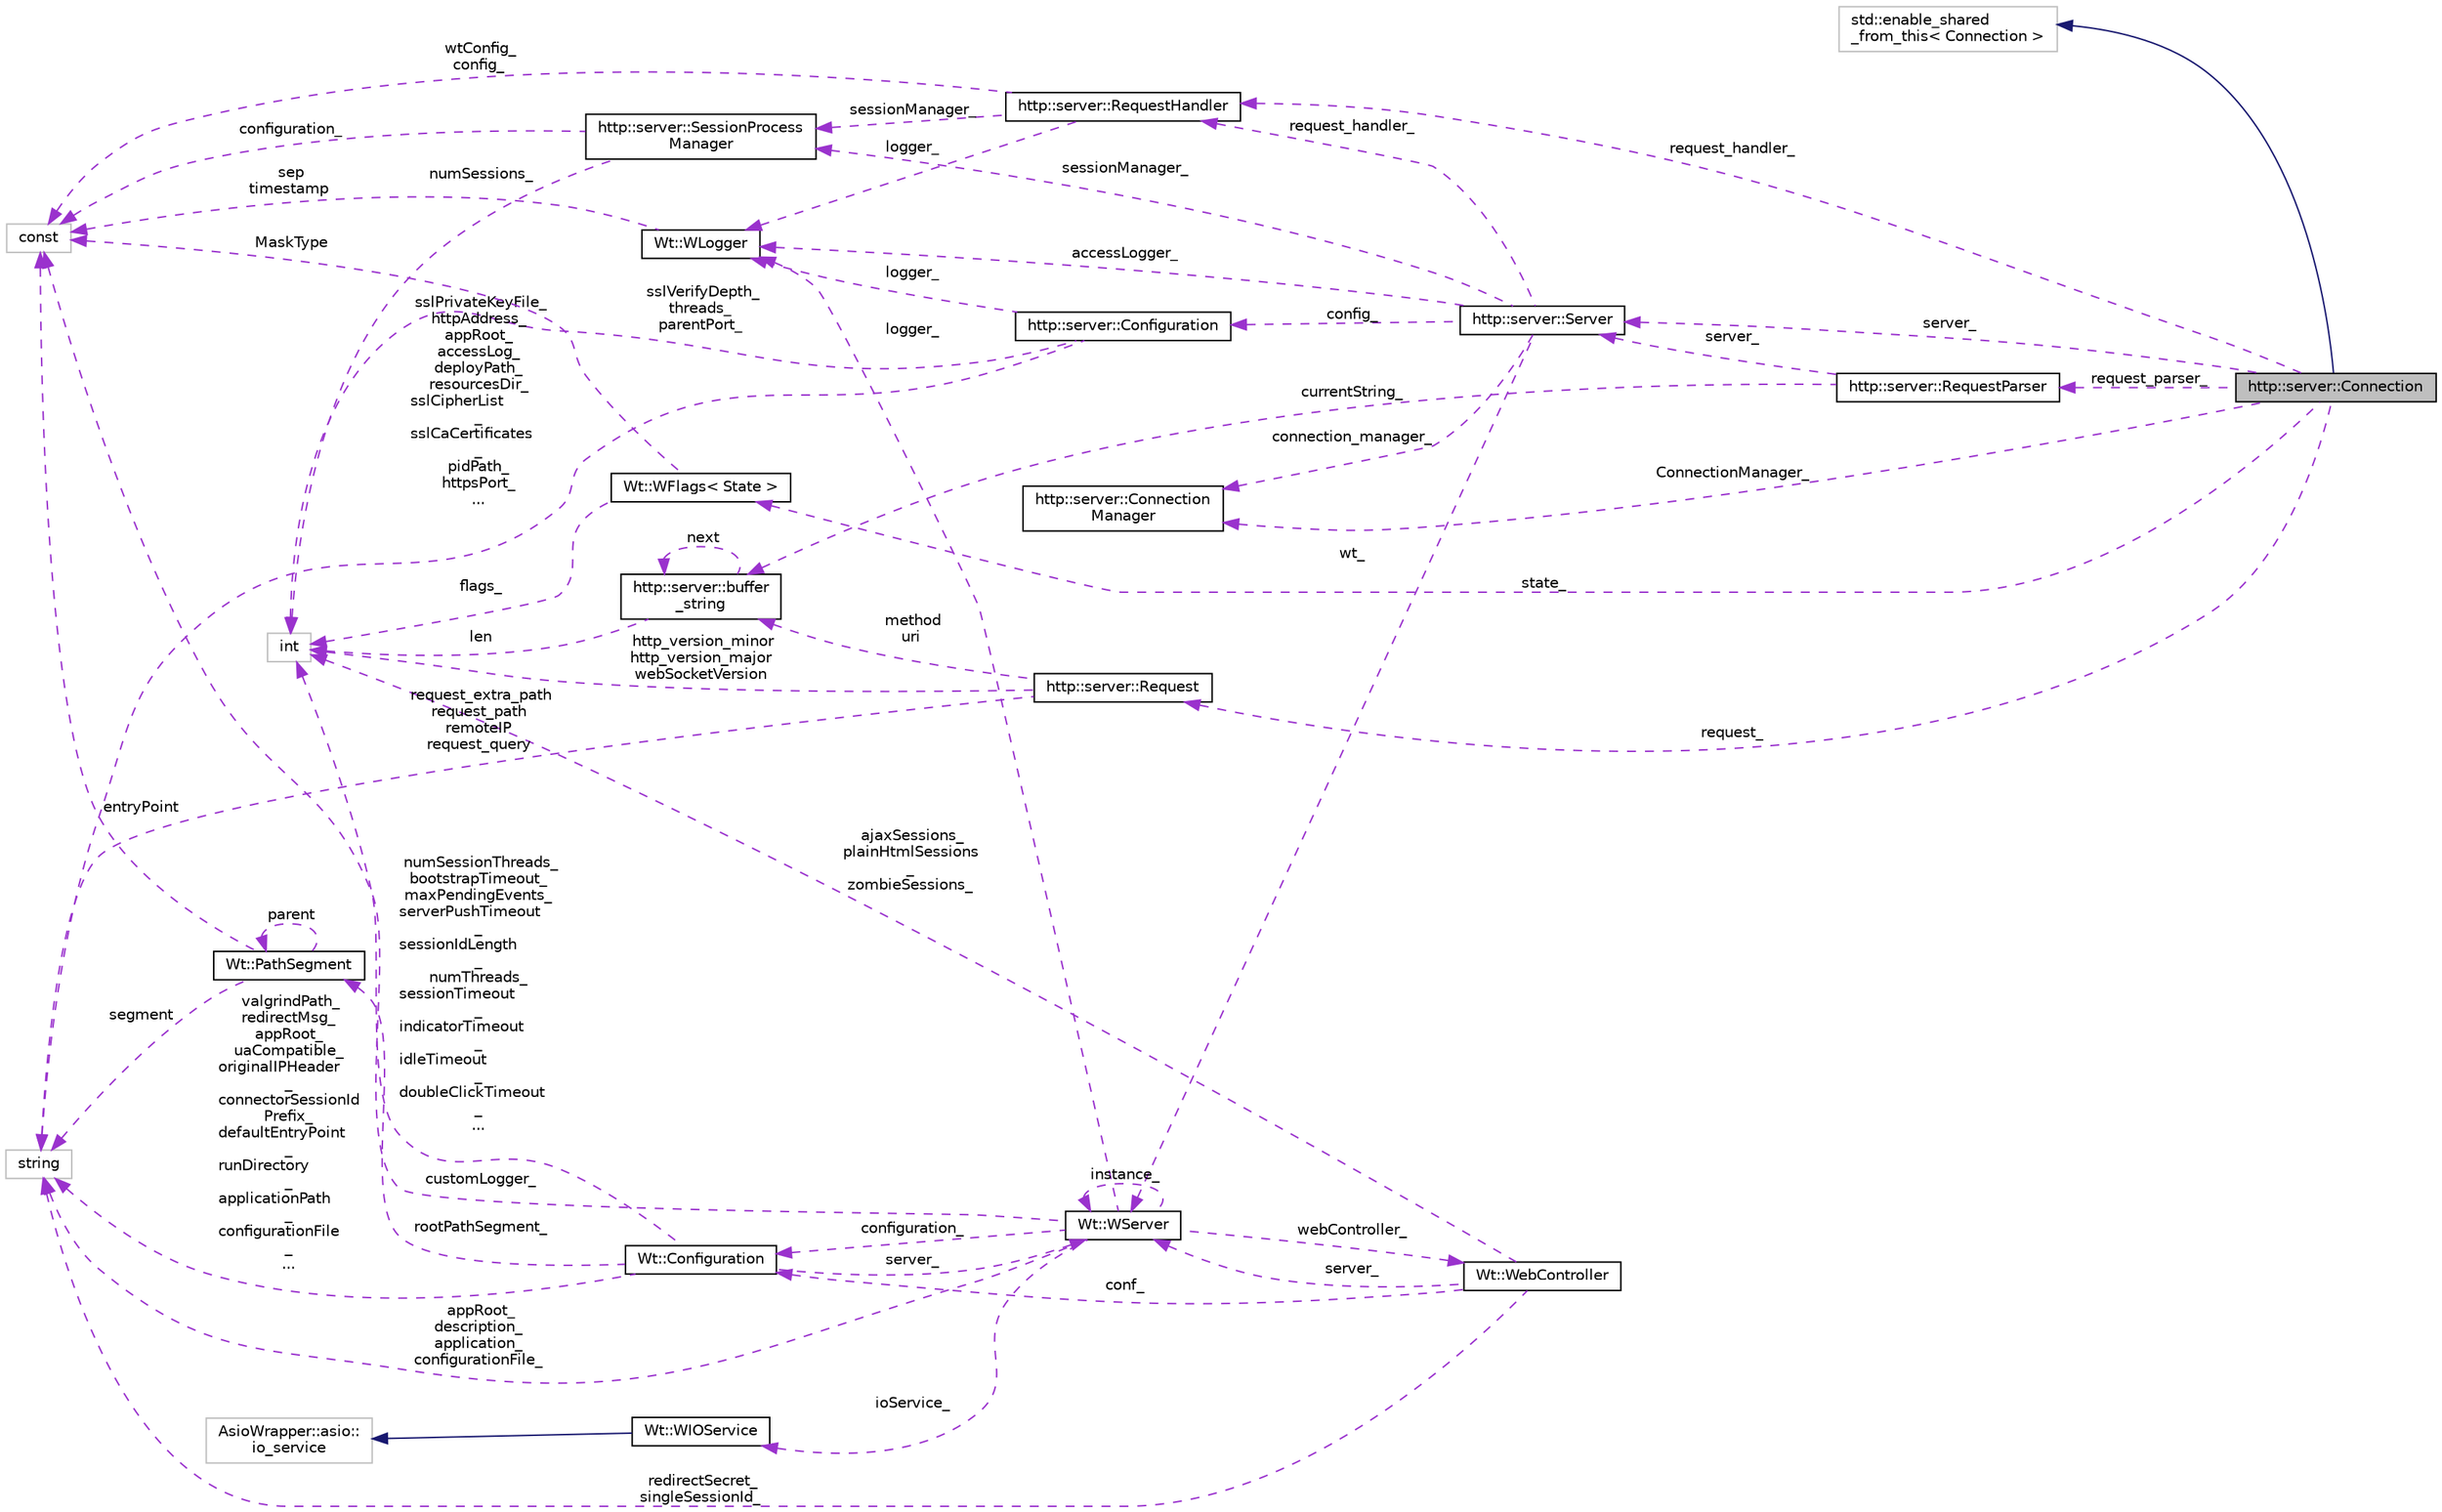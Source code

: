 digraph "http::server::Connection"
{
 // LATEX_PDF_SIZE
  edge [fontname="Helvetica",fontsize="10",labelfontname="Helvetica",labelfontsize="10"];
  node [fontname="Helvetica",fontsize="10",shape=record];
  rankdir="LR";
  Node1 [label="http::server::Connection",height=0.2,width=0.4,color="black", fillcolor="grey75", style="filled", fontcolor="black",tooltip="Represents a single connection from a client."];
  Node2 -> Node1 [dir="back",color="midnightblue",fontsize="10",style="solid",fontname="Helvetica"];
  Node2 [label="std::enable_shared\l_from_this\< Connection \>",height=0.2,width=0.4,color="grey75", fillcolor="white", style="filled",tooltip=" "];
  Node3 -> Node1 [dir="back",color="darkorchid3",fontsize="10",style="dashed",label=" request_" ,fontname="Helvetica"];
  Node3 [label="http::server::Request",height=0.2,width=0.4,color="black", fillcolor="white", style="filled",URL="$classhttp_1_1server_1_1Request.html",tooltip=" "];
  Node4 -> Node3 [dir="back",color="darkorchid3",fontsize="10",style="dashed",label=" http_version_minor\nhttp_version_major\nwebSocketVersion" ,fontname="Helvetica"];
  Node4 [label="int",height=0.2,width=0.4,color="grey75", fillcolor="white", style="filled",tooltip=" "];
  Node5 -> Node3 [dir="back",color="darkorchid3",fontsize="10",style="dashed",label=" request_extra_path\nrequest_path\nremoteIP\nrequest_query" ,fontname="Helvetica"];
  Node5 [label="string",height=0.2,width=0.4,color="grey75", fillcolor="white", style="filled",tooltip=" "];
  Node6 -> Node3 [dir="back",color="darkorchid3",fontsize="10",style="dashed",label=" method\nuri" ,fontname="Helvetica"];
  Node6 [label="http::server::buffer\l_string",height=0.2,width=0.4,color="black", fillcolor="white", style="filled",URL="$structhttp_1_1server_1_1buffer__string.html",tooltip=" "];
  Node4 -> Node6 [dir="back",color="darkorchid3",fontsize="10",style="dashed",label=" len" ,fontname="Helvetica"];
  Node6 -> Node6 [dir="back",color="darkorchid3",fontsize="10",style="dashed",label=" next" ,fontname="Helvetica"];
  Node7 -> Node1 [dir="back",color="darkorchid3",fontsize="10",style="dashed",label=" request_parser_" ,fontname="Helvetica"];
  Node7 [label="http::server::RequestParser",height=0.2,width=0.4,color="black", fillcolor="white", style="filled",URL="$classhttp_1_1server_1_1RequestParser.html",tooltip="Parser for incoming requests."];
  Node8 -> Node7 [dir="back",color="darkorchid3",fontsize="10",style="dashed",label=" server_" ,fontname="Helvetica"];
  Node8 [label="http::server::Server",height=0.2,width=0.4,color="black", fillcolor="white", style="filled",URL="$classhttp_1_1server_1_1Server.html",tooltip="The top-level class of the HTTP server."];
  Node9 -> Node8 [dir="back",color="darkorchid3",fontsize="10",style="dashed",label=" request_handler_" ,fontname="Helvetica"];
  Node9 [label="http::server::RequestHandler",height=0.2,width=0.4,color="black", fillcolor="white", style="filled",URL="$classhttp_1_1server_1_1RequestHandler.html",tooltip="The common handler for all incoming requests."];
  Node10 -> Node9 [dir="back",color="darkorchid3",fontsize="10",style="dashed",label=" sessionManager_" ,fontname="Helvetica"];
  Node10 [label="http::server::SessionProcess\lManager",height=0.2,width=0.4,color="black", fillcolor="white", style="filled",URL="$classhttp_1_1server_1_1SessionProcessManager.html",tooltip="For dedicated processes: maps session ids to child processes and their sockets."];
  Node4 -> Node10 [dir="back",color="darkorchid3",fontsize="10",style="dashed",label=" numSessions_" ,fontname="Helvetica"];
  Node11 -> Node10 [dir="back",color="darkorchid3",fontsize="10",style="dashed",label=" configuration_" ,fontname="Helvetica"];
  Node11 [label="const",height=0.2,width=0.4,color="grey75", fillcolor="white", style="filled",tooltip=" "];
  Node12 -> Node9 [dir="back",color="darkorchid3",fontsize="10",style="dashed",label=" logger_" ,fontname="Helvetica"];
  Node12 [label="Wt::WLogger",height=0.2,width=0.4,color="black", fillcolor="white", style="filled",URL="$classWt_1_1WLogger.html",tooltip="A simple logging class."];
  Node11 -> Node12 [dir="back",color="darkorchid3",fontsize="10",style="dashed",label=" sep\ntimestamp" ,fontname="Helvetica"];
  Node11 -> Node9 [dir="back",color="darkorchid3",fontsize="10",style="dashed",label=" wtConfig_\nconfig_" ,fontname="Helvetica"];
  Node10 -> Node8 [dir="back",color="darkorchid3",fontsize="10",style="dashed",label=" sessionManager_" ,fontname="Helvetica"];
  Node12 -> Node8 [dir="back",color="darkorchid3",fontsize="10",style="dashed",label=" accessLogger_" ,fontname="Helvetica"];
  Node13 -> Node8 [dir="back",color="darkorchid3",fontsize="10",style="dashed",label=" connection_manager_" ,fontname="Helvetica"];
  Node13 [label="http::server::Connection\lManager",height=0.2,width=0.4,color="black", fillcolor="white", style="filled",URL="$classhttp_1_1server_1_1ConnectionManager.html",tooltip=" "];
  Node14 -> Node8 [dir="back",color="darkorchid3",fontsize="10",style="dashed",label=" wt_" ,fontname="Helvetica"];
  Node14 [label="Wt::WServer",height=0.2,width=0.4,color="black", fillcolor="white", style="filled",URL="$classWt_1_1WServer.html",tooltip="A class encapsulating a web application server."];
  Node15 -> Node14 [dir="back",color="darkorchid3",fontsize="10",style="dashed",label=" ioService_" ,fontname="Helvetica"];
  Node15 [label="Wt::WIOService",height=0.2,width=0.4,color="black", fillcolor="white", style="filled",URL="$classWt_1_1WIOService.html",tooltip="An I/O service."];
  Node16 -> Node15 [dir="back",color="midnightblue",fontsize="10",style="solid",fontname="Helvetica"];
  Node16 [label="AsioWrapper::asio::\lio_service",height=0.2,width=0.4,color="grey75", fillcolor="white", style="filled",tooltip=" "];
  Node17 -> Node14 [dir="back",color="darkorchid3",fontsize="10",style="dashed",label=" configuration_" ,fontname="Helvetica"];
  Node17 [label="Wt::Configuration",height=0.2,width=0.4,color="black", fillcolor="white", style="filled",URL="$classWt_1_1Configuration.html",tooltip=" "];
  Node18 -> Node17 [dir="back",color="darkorchid3",fontsize="10",style="dashed",label=" rootPathSegment_" ,fontname="Helvetica"];
  Node18 [label="Wt::PathSegment",height=0.2,width=0.4,color="black", fillcolor="white", style="filled",URL="$structWt_1_1PathSegment.html",tooltip=" "];
  Node18 -> Node18 [dir="back",color="darkorchid3",fontsize="10",style="dashed",label=" parent" ,fontname="Helvetica"];
  Node5 -> Node18 [dir="back",color="darkorchid3",fontsize="10",style="dashed",label=" segment" ,fontname="Helvetica"];
  Node11 -> Node18 [dir="back",color="darkorchid3",fontsize="10",style="dashed",label=" entryPoint" ,fontname="Helvetica"];
  Node14 -> Node17 [dir="back",color="darkorchid3",fontsize="10",style="dashed",label=" server_" ,fontname="Helvetica"];
  Node4 -> Node17 [dir="back",color="darkorchid3",fontsize="10",style="dashed",label=" numSessionThreads_\nbootstrapTimeout_\nmaxPendingEvents_\nserverPushTimeout\l_\nsessionIdLength\l_\nnumThreads_\nsessionTimeout\l_\nindicatorTimeout\l_\nidleTimeout\l_\ndoubleClickTimeout\l_\n..." ,fontname="Helvetica"];
  Node5 -> Node17 [dir="back",color="darkorchid3",fontsize="10",style="dashed",label=" valgrindPath_\nredirectMsg_\nappRoot_\nuaCompatible_\noriginalIPHeader\l_\nconnectorSessionId\lPrefix_\ndefaultEntryPoint\l_\nrunDirectory\l_\napplicationPath\l_\nconfigurationFile\l_\n..." ,fontname="Helvetica"];
  Node12 -> Node14 [dir="back",color="darkorchid3",fontsize="10",style="dashed",label=" logger_" ,fontname="Helvetica"];
  Node14 -> Node14 [dir="back",color="darkorchid3",fontsize="10",style="dashed",label=" instance_" ,fontname="Helvetica"];
  Node19 -> Node14 [dir="back",color="darkorchid3",fontsize="10",style="dashed",label=" webController_" ,fontname="Helvetica"];
  Node19 [label="Wt::WebController",height=0.2,width=0.4,color="black", fillcolor="white", style="filled",URL="$classWt_1_1WebController.html",tooltip=" "];
  Node17 -> Node19 [dir="back",color="darkorchid3",fontsize="10",style="dashed",label=" conf_" ,fontname="Helvetica"];
  Node14 -> Node19 [dir="back",color="darkorchid3",fontsize="10",style="dashed",label=" server_" ,fontname="Helvetica"];
  Node4 -> Node19 [dir="back",color="darkorchid3",fontsize="10",style="dashed",label=" ajaxSessions_\nplainHtmlSessions\l_\nzombieSessions_" ,fontname="Helvetica"];
  Node5 -> Node19 [dir="back",color="darkorchid3",fontsize="10",style="dashed",label=" redirectSecret_\nsingleSessionId_" ,fontname="Helvetica"];
  Node5 -> Node14 [dir="back",color="darkorchid3",fontsize="10",style="dashed",label=" appRoot_\ndescription_\napplication_\nconfigurationFile_" ,fontname="Helvetica"];
  Node11 -> Node14 [dir="back",color="darkorchid3",fontsize="10",style="dashed",label=" customLogger_" ,fontname="Helvetica"];
  Node20 -> Node8 [dir="back",color="darkorchid3",fontsize="10",style="dashed",label=" config_" ,fontname="Helvetica"];
  Node20 [label="http::server::Configuration",height=0.2,width=0.4,color="black", fillcolor="white", style="filled",URL="$classhttp_1_1server_1_1Configuration.html",tooltip=" "];
  Node12 -> Node20 [dir="back",color="darkorchid3",fontsize="10",style="dashed",label=" logger_" ,fontname="Helvetica"];
  Node4 -> Node20 [dir="back",color="darkorchid3",fontsize="10",style="dashed",label=" sslVerifyDepth_\nthreads_\nparentPort_" ,fontname="Helvetica"];
  Node5 -> Node20 [dir="back",color="darkorchid3",fontsize="10",style="dashed",label=" sslPrivateKeyFile_\nhttpAddress_\nappRoot_\naccessLog_\ndeployPath_\nresourcesDir_\nsslCipherList\l_\nsslCaCertificates\l_\npidPath_\nhttpsPort_\n..." ,fontname="Helvetica"];
  Node6 -> Node7 [dir="back",color="darkorchid3",fontsize="10",style="dashed",label=" currentString_" ,fontname="Helvetica"];
  Node9 -> Node1 [dir="back",color="darkorchid3",fontsize="10",style="dashed",label=" request_handler_" ,fontname="Helvetica"];
  Node13 -> Node1 [dir="back",color="darkorchid3",fontsize="10",style="dashed",label=" ConnectionManager_" ,fontname="Helvetica"];
  Node21 -> Node1 [dir="back",color="darkorchid3",fontsize="10",style="dashed",label=" state_" ,fontname="Helvetica"];
  Node21 [label="Wt::WFlags\< State \>",height=0.2,width=0.4,color="black", fillcolor="white", style="filled",URL="$classWt_1_1WFlags.html",tooltip=" "];
  Node4 -> Node21 [dir="back",color="darkorchid3",fontsize="10",style="dashed",label=" flags_" ,fontname="Helvetica"];
  Node11 -> Node21 [dir="back",color="darkorchid3",fontsize="10",style="dashed",label=" MaskType" ,fontname="Helvetica"];
  Node8 -> Node1 [dir="back",color="darkorchid3",fontsize="10",style="dashed",label=" server_" ,fontname="Helvetica"];
}
